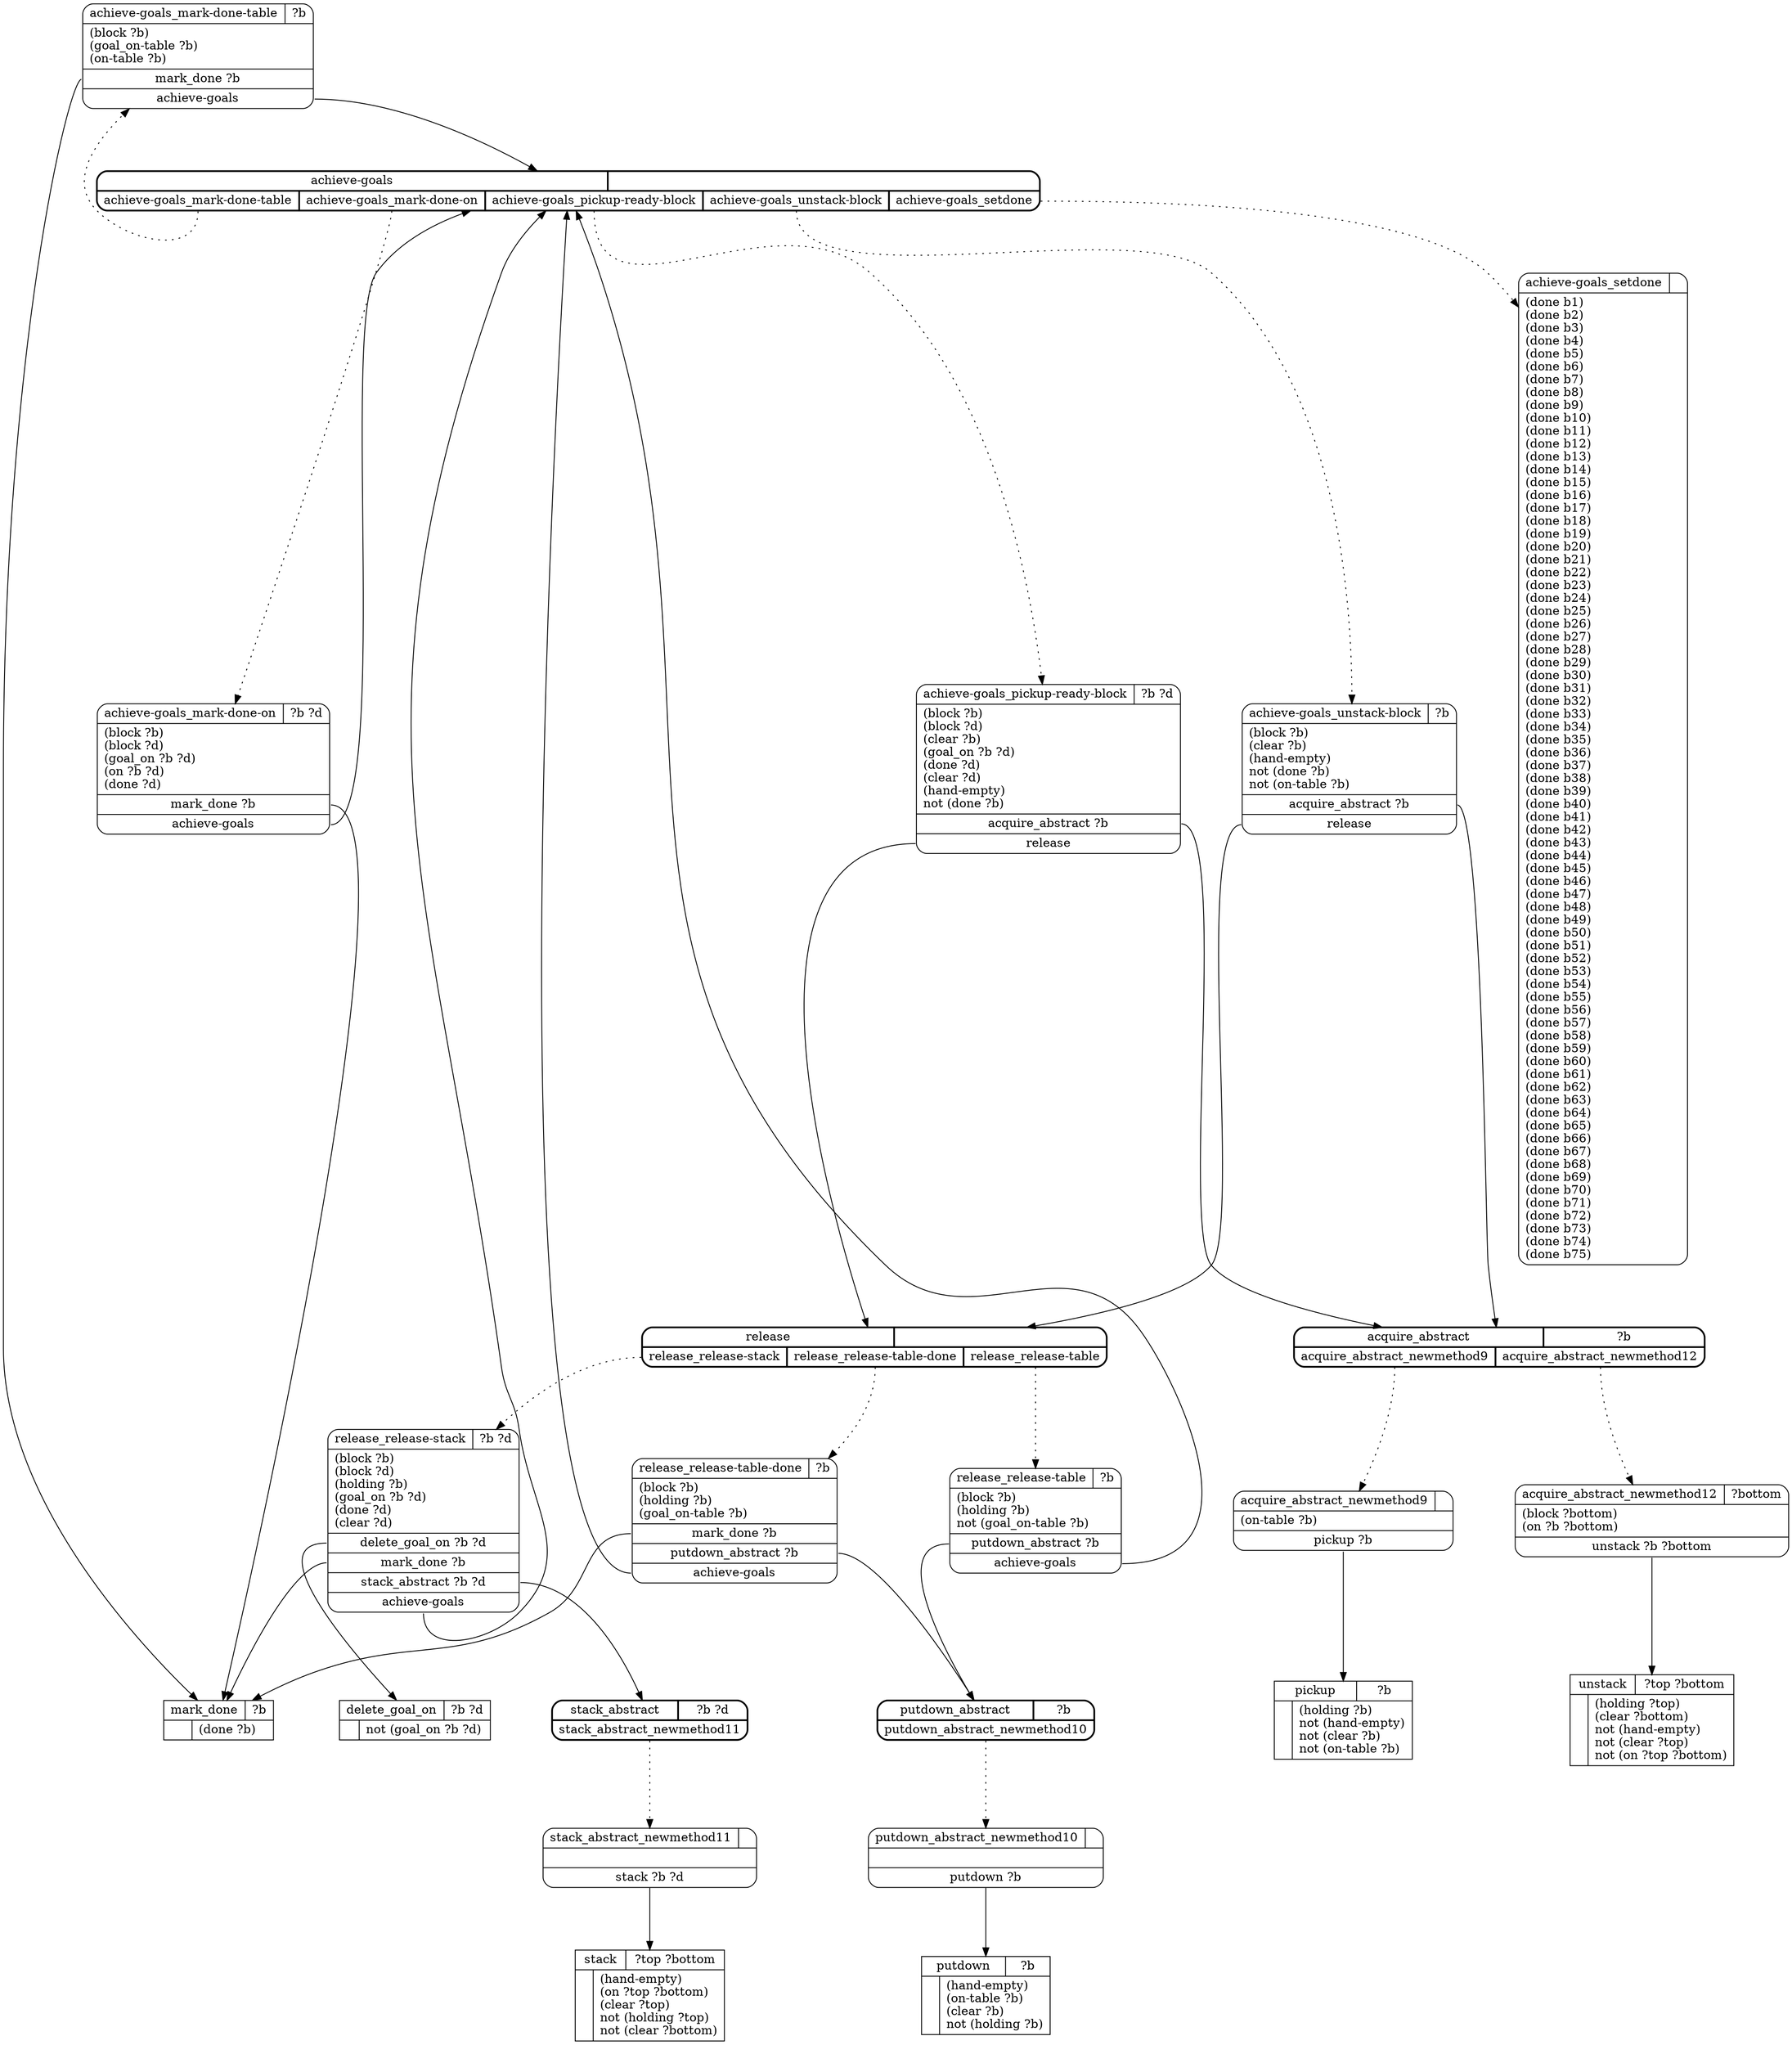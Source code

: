 // Generated by Hype
digraph "blocks" {
  nodesep=1
  ranksep=1
  // Operators
  node [shape=record]
  "mark_done" [
    label="{{\N|?b}|{|(done ?b)\l}}"
  ]
  "delete_goal_on" [
    label="{{\N|?b ?d}|{|not (goal_on ?b ?d)\l}}"
  ]
  "pickup" [
    label="{{\N|?b}|{|(holding ?b)\lnot (hand-empty)\lnot (clear ?b)\lnot (on-table ?b)\l}}"
  ]
  "putdown" [
    label="{{\N|?b}|{|(hand-empty)\l(on-table ?b)\l(clear ?b)\lnot (holding ?b)\l}}"
  ]
  "stack" [
    label="{{\N|?top ?bottom}|{|(hand-empty)\l(on ?top ?bottom)\l(clear ?top)\lnot (holding ?top)\lnot (clear ?bottom)\l}}"
  ]
  "unstack" [
    label="{{\N|?top ?bottom}|{|(holding ?top)\l(clear ?bottom)\lnot (hand-empty)\lnot (clear ?top)\lnot (on ?top ?bottom)\l}}"
  ]
  // Methods
  node [shape=Mrecord]
  "achieve-goals" [
    style=bold
    label="{{\N|}|{<0>achieve-goals_mark-done-table|<1>achieve-goals_mark-done-on|<2>achieve-goals_pickup-ready-block|<3>achieve-goals_unstack-block|<4>achieve-goals_setdone}}"
  ]
  "achieve-goals_mark-done-table" [
    label="{{\N|?b}|(block ?b)\l(goal_on-table ?b)\l(on-table ?b)\l|<0>mark_done ?b|<1>achieve-goals}"
  ]
  "achieve-goals":0 -> "achieve-goals_mark-done-table" [style=dotted]
  "achieve-goals_mark-done-table":0 -> "mark_done"
  "achieve-goals_mark-done-table":1 -> "achieve-goals"
  "achieve-goals_mark-done-on" [
    label="{{\N|?b ?d}|(block ?b)\l(block ?d)\l(goal_on ?b ?d)\l(on ?b ?d)\l(done ?d)\l|<0>mark_done ?b|<1>achieve-goals}"
  ]
  "achieve-goals":1 -> "achieve-goals_mark-done-on" [style=dotted]
  "achieve-goals_mark-done-on":0 -> "mark_done"
  "achieve-goals_mark-done-on":1 -> "achieve-goals"
  "achieve-goals_pickup-ready-block" [
    label="{{\N|?b ?d}|(block ?b)\l(block ?d)\l(clear ?b)\l(goal_on ?b ?d)\l(done ?d)\l(clear ?d)\l(hand-empty)\lnot (done ?b)\l|<0>acquire_abstract ?b|<1>release}"
  ]
  "achieve-goals":2 -> "achieve-goals_pickup-ready-block" [style=dotted]
  "achieve-goals_pickup-ready-block":0 -> "acquire_abstract"
  "achieve-goals_pickup-ready-block":1 -> "release"
  "achieve-goals_unstack-block" [
    label="{{\N|?b}|(block ?b)\l(clear ?b)\l(hand-empty)\lnot (done ?b)\lnot (on-table ?b)\l|<0>acquire_abstract ?b|<1>release}"
  ]
  "achieve-goals":3 -> "achieve-goals_unstack-block" [style=dotted]
  "achieve-goals_unstack-block":0 -> "acquire_abstract"
  "achieve-goals_unstack-block":1 -> "release"
  "achieve-goals_setdone" [
    label="{{\N|}|(done b1)\l(done b2)\l(done b3)\l(done b4)\l(done b5)\l(done b6)\l(done b7)\l(done b8)\l(done b9)\l(done b10)\l(done b11)\l(done b12)\l(done b13)\l(done b14)\l(done b15)\l(done b16)\l(done b17)\l(done b18)\l(done b19)\l(done b20)\l(done b21)\l(done b22)\l(done b23)\l(done b24)\l(done b25)\l(done b26)\l(done b27)\l(done b28)\l(done b29)\l(done b30)\l(done b31)\l(done b32)\l(done b33)\l(done b34)\l(done b35)\l(done b36)\l(done b37)\l(done b38)\l(done b39)\l(done b40)\l(done b41)\l(done b42)\l(done b43)\l(done b44)\l(done b45)\l(done b46)\l(done b47)\l(done b48)\l(done b49)\l(done b50)\l(done b51)\l(done b52)\l(done b53)\l(done b54)\l(done b55)\l(done b56)\l(done b57)\l(done b58)\l(done b59)\l(done b60)\l(done b61)\l(done b62)\l(done b63)\l(done b64)\l(done b65)\l(done b66)\l(done b67)\l(done b68)\l(done b69)\l(done b70)\l(done b71)\l(done b72)\l(done b73)\l(done b74)\l(done b75)\l}"
  ]
  "achieve-goals":4 -> "achieve-goals_setdone" [style=dotted]
  "release" [
    style=bold
    label="{{\N|}|{<0>release_release-stack|<1>release_release-table-done|<2>release_release-table}}"
  ]
  "release_release-stack" [
    label="{{\N|?b ?d}|(block ?b)\l(block ?d)\l(holding ?b)\l(goal_on ?b ?d)\l(done ?d)\l(clear ?d)\l|<0>delete_goal_on ?b ?d|<1>mark_done ?b|<2>stack_abstract ?b ?d|<3>achieve-goals}"
  ]
  "release":0 -> "release_release-stack" [style=dotted]
  "release_release-stack":0 -> "delete_goal_on"
  "release_release-stack":1 -> "mark_done"
  "release_release-stack":2 -> "stack_abstract"
  "release_release-stack":3 -> "achieve-goals"
  "release_release-table-done" [
    label="{{\N|?b}|(block ?b)\l(holding ?b)\l(goal_on-table ?b)\l|<0>mark_done ?b|<1>putdown_abstract ?b|<2>achieve-goals}"
  ]
  "release":1 -> "release_release-table-done" [style=dotted]
  "release_release-table-done":0 -> "mark_done"
  "release_release-table-done":1 -> "putdown_abstract"
  "release_release-table-done":2 -> "achieve-goals"
  "release_release-table" [
    label="{{\N|?b}|(block ?b)\l(holding ?b)\lnot (goal_on-table ?b)\l|<0>putdown_abstract ?b|<1>achieve-goals}"
  ]
  "release":2 -> "release_release-table" [style=dotted]
  "release_release-table":0 -> "putdown_abstract"
  "release_release-table":1 -> "achieve-goals"
  "putdown_abstract" [
    style=bold
    label="{{\N|?b}|{<0>putdown_abstract_newmethod10}}"
  ]
  "putdown_abstract_newmethod10" [
    label="{{\N|}||<0>putdown ?b}"
  ]
  "putdown_abstract":0 -> "putdown_abstract_newmethod10" [style=dotted]
  "putdown_abstract_newmethod10":0 -> "putdown"
  "stack_abstract" [
    style=bold
    label="{{\N|?b ?d}|{<0>stack_abstract_newmethod11}}"
  ]
  "stack_abstract_newmethod11" [
    label="{{\N|}||<0>stack ?b ?d}"
  ]
  "stack_abstract":0 -> "stack_abstract_newmethod11" [style=dotted]
  "stack_abstract_newmethod11":0 -> "stack"
  "acquire_abstract" [
    style=bold
    label="{{\N|?b}|{<0>acquire_abstract_newmethod9|<1>acquire_abstract_newmethod12}}"
  ]
  "acquire_abstract_newmethod9" [
    label="{{\N|}|(on-table ?b)\l|<0>pickup ?b}"
  ]
  "acquire_abstract":0 -> "acquire_abstract_newmethod9" [style=dotted]
  "acquire_abstract_newmethod9":0 -> "pickup"
  "acquire_abstract_newmethod12" [
    label="{{\N|?bottom}|(block ?bottom)\l(on ?b ?bottom)\l|<0>unstack ?b ?bottom}"
  ]
  "acquire_abstract":1 -> "acquire_abstract_newmethod12" [style=dotted]
  "acquire_abstract_newmethod12":0 -> "unstack"
}